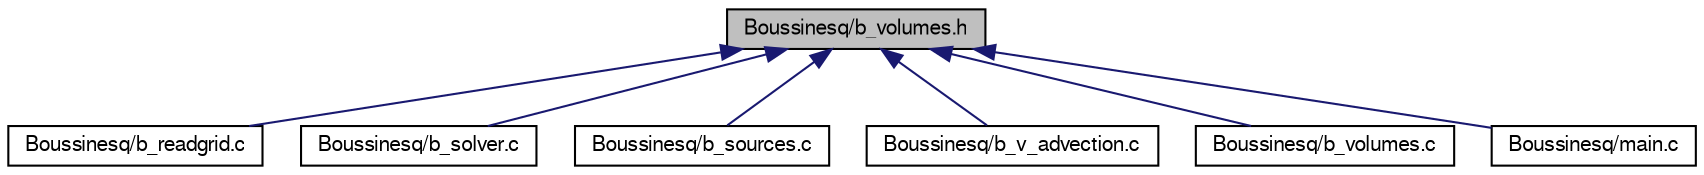 digraph "Boussinesq/b_volumes.h"
{
  bgcolor="transparent";
  edge [fontname="FreeSans",fontsize="10",labelfontname="FreeSans",labelfontsize="10"];
  node [fontname="FreeSans",fontsize="10",shape=record];
  Node1 [label="Boussinesq/b_volumes.h",height=0.2,width=0.4,color="black", fillcolor="grey75", style="filled" fontcolor="black"];
  Node1 -> Node2 [dir="back",color="midnightblue",fontsize="10",style="solid",fontname="FreeSans"];
  Node2 [label="Boussinesq/b_readgrid.c",height=0.2,width=0.4,color="black",URL="$b__readgrid_8c.html"];
  Node1 -> Node3 [dir="back",color="midnightblue",fontsize="10",style="solid",fontname="FreeSans"];
  Node3 [label="Boussinesq/b_solver.c",height=0.2,width=0.4,color="black",URL="$b__solver_8c.html"];
  Node1 -> Node4 [dir="back",color="midnightblue",fontsize="10",style="solid",fontname="FreeSans"];
  Node4 [label="Boussinesq/b_sources.c",height=0.2,width=0.4,color="black",URL="$b__sources_8c.html"];
  Node1 -> Node5 [dir="back",color="midnightblue",fontsize="10",style="solid",fontname="FreeSans"];
  Node5 [label="Boussinesq/b_v_advection.c",height=0.2,width=0.4,color="black",URL="$b__v__advection_8c.html"];
  Node1 -> Node6 [dir="back",color="midnightblue",fontsize="10",style="solid",fontname="FreeSans"];
  Node6 [label="Boussinesq/b_volumes.c",height=0.2,width=0.4,color="black",URL="$b__volumes_8c.html"];
  Node1 -> Node7 [dir="back",color="midnightblue",fontsize="10",style="solid",fontname="FreeSans"];
  Node7 [label="Boussinesq/main.c",height=0.2,width=0.4,color="black",URL="$main_8c.html"];
}
